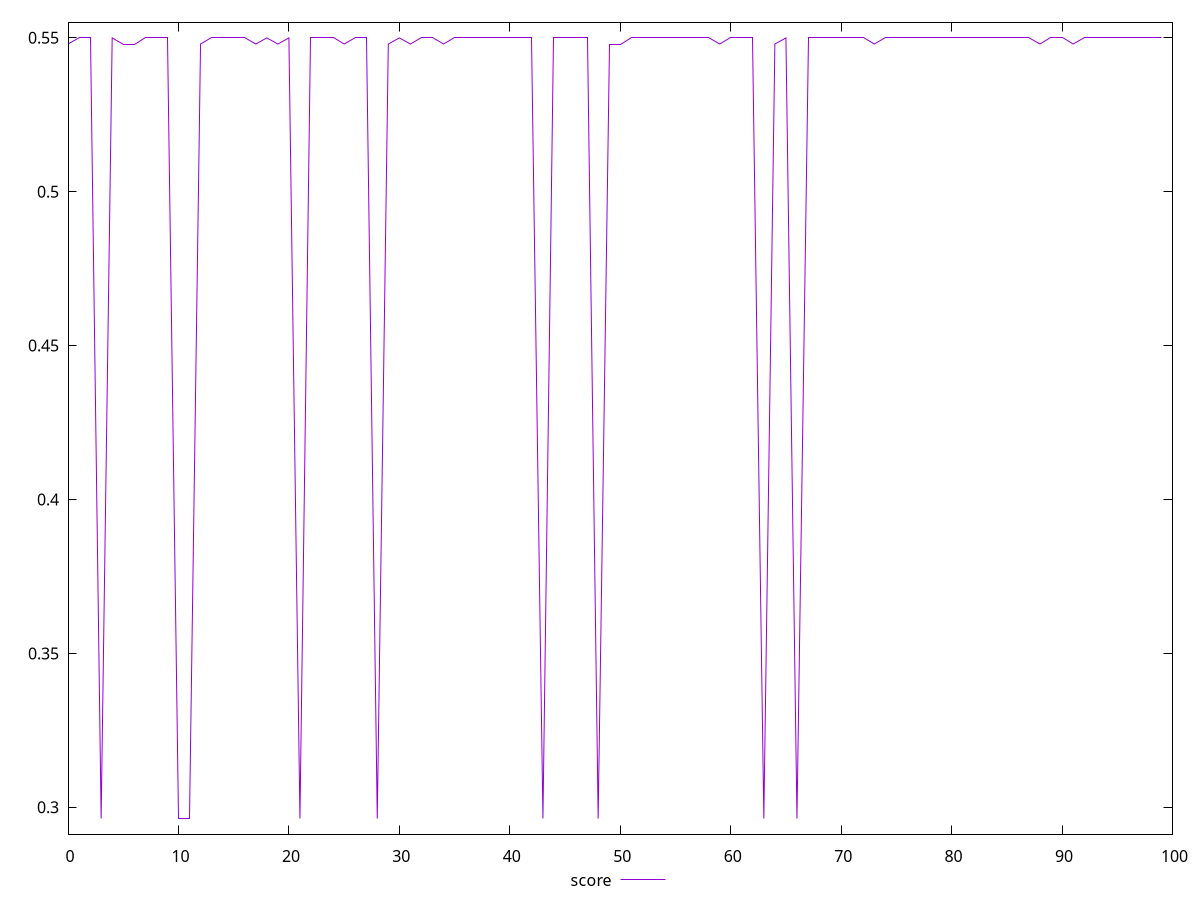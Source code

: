 reset
set terminal svg size 640, 490 enhanced background rgb 'white'
set output "reprap/cumulative-layout-shift/samples/pages+cached+noexternal+nofonts+nosvg+noimg+nocss/score/values.svg"

$score <<EOF
0 0.5479826726867736
1 0.5499689372766312
2 0.5499689372766312
3 0.2963432211283839
4 0.5499689372766312
5 0.5479826726867736
6 0.5479826726867736
7 0.5499689372766312
8 0.5499689372766312
9 0.5499689372766312
10 0.2963432211283839
11 0.2963432211283839
12 0.5479826726867736
13 0.5499689372766312
14 0.5499689372766312
15 0.5499689372766312
16 0.5499689372766312
17 0.5479826726867736
18 0.5499689372766312
19 0.5479826726867736
20 0.5499689372766312
21 0.2963432211283839
22 0.5499689372766312
23 0.5499689372766312
24 0.5499689372766312
25 0.5479826726867736
26 0.5499689372766312
27 0.5499689372766312
28 0.2963432211283839
29 0.5479826726867736
30 0.5499689372766312
31 0.5479826726867736
32 0.5499689372766312
33 0.5499689372766312
34 0.5479826726867736
35 0.5499689372766312
36 0.5499689372766312
37 0.5499689372766312
38 0.5499689372766312
39 0.5499689372766312
40 0.5499689372766312
41 0.5499689372766312
42 0.5499689372766312
43 0.2963432211283839
44 0.5499689372766312
45 0.5499689372766312
46 0.5499689372766312
47 0.5499689372766312
48 0.2963432211283839
49 0.5479826726867736
50 0.5479826726867736
51 0.5499689372766312
52 0.5499689372766312
53 0.5499689372766312
54 0.5499689372766312
55 0.5499689372766312
56 0.5499689372766312
57 0.5499689372766312
58 0.5499689372766312
59 0.5479826726867736
60 0.5499689372766312
61 0.5499689372766312
62 0.5499689372766312
63 0.2963432211283839
64 0.5479826726867736
65 0.5499689372766312
66 0.2963432211283839
67 0.5499689372766312
68 0.5499689372766312
69 0.5499689372766312
70 0.5499689372766312
71 0.5499689372766312
72 0.5499689372766312
73 0.5479826726867736
74 0.5499689372766312
75 0.5499689372766312
76 0.5499689372766312
77 0.5499689372766312
78 0.5499689372766312
79 0.5499689372766312
80 0.5499689372766312
81 0.5499689372766312
82 0.5499689372766312
83 0.5499689372766312
84 0.5499689372766312
85 0.5499689372766312
86 0.5499689372766312
87 0.5499689372766312
88 0.5479826726867736
89 0.5499689372766312
90 0.5499689372766312
91 0.5479826726867736
92 0.5499689372766312
93 0.5499689372766312
94 0.5499689372766312
95 0.5499689372766312
96 0.5499689372766312
97 0.5499689372766312
98 0.5499689372766312
99 0.5499689372766312
EOF

set key outside below
set yrange [0.29127070680541894:0.5550414515995962]

plot \
  $score title "score" with line, \


reset